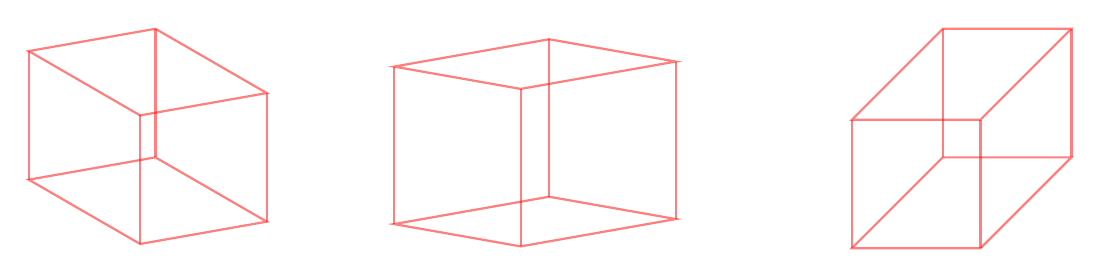 ﻿\begin{tikzpicture}[scale=2]

\begin{scope}[xshift=0cm]
% projection parallele 
\def\myalpha{100}
\def\mybeta{120}
\def\kx{{sqrt(2)/sqrt(3)}}
\def\ky{{sqrt(2)/sqrt(3)}}
\def\kz{{sqrt(2)/sqrt(3)}}

\coordinate (ff1) at (90+\myalpha:\kx);
\coordinate (ff2) at (90-\mybeta:\ky);
\coordinate (ff3) at (90:\kz);

\tikzstyle{myplane}=[draw=red, thick, fill=none, opacity=0.5]

\draw[myplane] (0,0) -- ++(ff1) -- ++(ff2) -- (ff2) -- cycle;
\draw[myplane] (ff3) -- ++(ff1) -- ++(ff2) -- ($(ff2)+(ff3)$) -- cycle;
\draw[myplane] (0,0) -- ++(ff3);
\draw[myplane] (ff1) -- ++(ff3);
\draw[myplane] (ff2) -- ++(ff3);
\draw[myplane] ($(ff1)+(ff2)$) -- ++(ff3);
\end{scope}

\begin{scope}[xshift=2.5cm, yshift=-0.25cm]
% projection parallele 
\def\myalpha{100}
\def\mybeta{100}
\def\kx{{sqrt(2)/sqrt(2)}}
\def\ky{{sqrt(2)/sqrt(3)}}
\def\kz{{sqrt(2)/sqrt(2)}}

\coordinate (ff1) at (90+\myalpha:\kx);
\coordinate (ff2) at (90-\mybeta:\ky);
\coordinate (ff3) at (90:\kz);

\tikzstyle{myplane}=[draw=red, thick, fill=none, opacity=0.5]

\draw[myplane] (0,0) -- ++(ff1) -- ++(ff2) -- (ff2) -- cycle;
\draw[myplane] (ff3) -- ++(ff1) -- ++(ff2) -- ($(ff2)+(ff3)$) -- cycle;
\draw[myplane] (0,0) -- ++(ff3);
\draw[myplane] (ff1) -- ++(ff3);
\draw[myplane] (ff2) -- ++(ff3);
\draw[myplane] ($(ff1)+(ff2)$) -- ++(ff3);
\end{scope}


\begin{scope}[xshift=5cm]
% projection parallele 
\def\myalpha{135}
\def\mybeta{90}
\def\kx{{sqrt(2)/sqrt(3)}}
\def\ky{{sqrt(2)/sqrt(3)}}
\def\kz{{sqrt(2)/sqrt(3)}}

\coordinate (ff1) at (90+\myalpha:\kx);
\coordinate (ff2) at (90-\mybeta:\ky);
\coordinate (ff3) at (90:\kz);

\tikzstyle{myplane}=[draw=red, thick, fill=none, opacity=0.5]

\draw[myplane] (0,0) -- ++(ff1) -- ++(ff2) -- (ff2) -- cycle;
\draw[myplane] (ff3) -- ++(ff1) -- ++(ff2) -- ($(ff2)+(ff3)$) -- cycle;
\draw[myplane] (0,0) -- ++(ff3);
\draw[myplane] (ff1) -- ++(ff3);
\draw[myplane] (ff2) -- ++(ff3);
\draw[myplane] ($(ff1)+(ff2)$) -- ++(ff3);
\end{scope}


\end{tikzpicture}